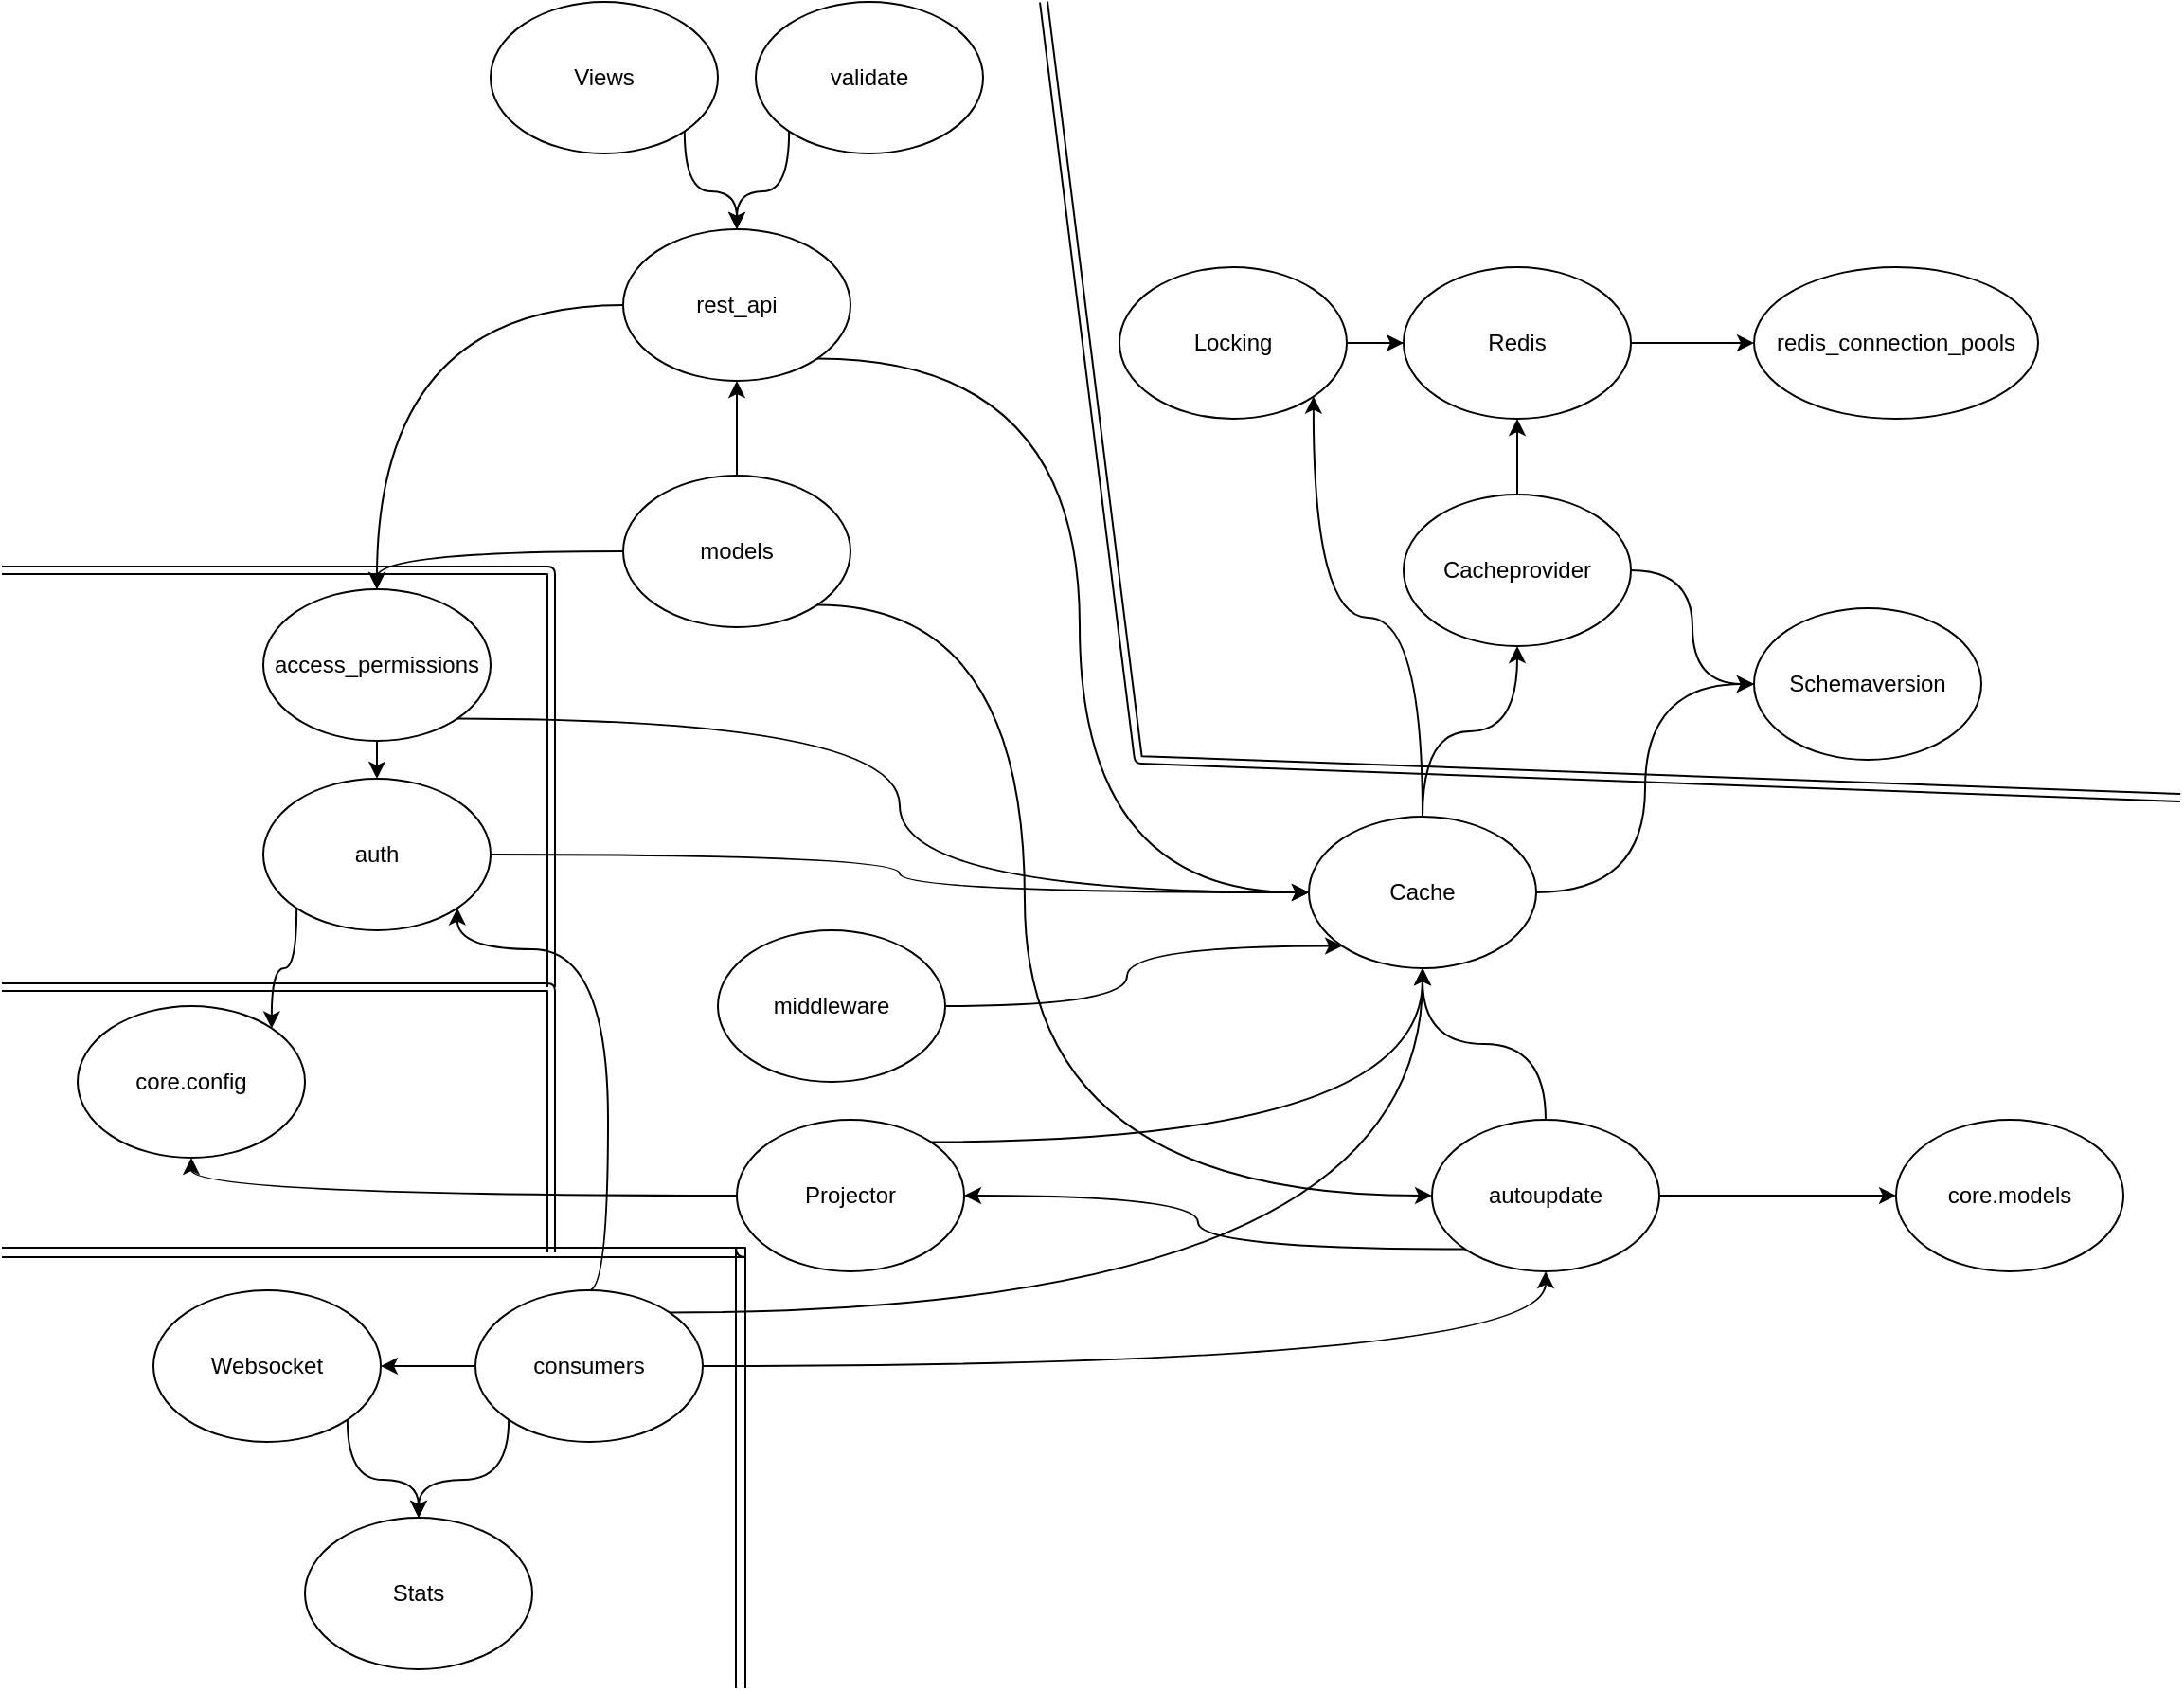 <mxfile version="12.4.8" type="device"><diagram id="5h3MtBH2EcfCtTTMgiLz" name="Page-1"><mxGraphModel dx="1418" dy="714" grid="1" gridSize="10" guides="1" tooltips="1" connect="1" arrows="1" fold="1" page="1" pageScale="1" pageWidth="1654" pageHeight="2336" math="0" shadow="0"><root><mxCell id="0"/><mxCell id="1" parent="0"/><mxCell id="l1k_bqfM35UZs5mu5JyR-20" style="edgeStyle=entityRelationEdgeStyle;rounded=0;orthogonalLoop=1;jettySize=auto;html=1;exitX=1;exitY=0.5;exitDx=0;exitDy=0;entryX=0;entryY=0.5;entryDx=0;entryDy=0;" parent="1" source="l1k_bqfM35UZs5mu5JyR-1" target="l1k_bqfM35UZs5mu5JyR-4" edge="1"><mxGeometry relative="1" as="geometry"/></mxCell><mxCell id="l1k_bqfM35UZs5mu5JyR-1" value="Locking" style="ellipse;whiteSpace=wrap;html=1;" parent="1" vertex="1"><mxGeometry x="670" y="210" width="120" height="80" as="geometry"/></mxCell><mxCell id="l1k_bqfM35UZs5mu5JyR-35" style="edgeStyle=orthogonalEdgeStyle;curved=1;rounded=0;orthogonalLoop=1;jettySize=auto;html=1;exitX=1;exitY=0.5;exitDx=0;exitDy=0;entryX=0;entryY=0.5;entryDx=0;entryDy=0;" parent="1" source="l1k_bqfM35UZs5mu5JyR-2" target="l1k_bqfM35UZs5mu5JyR-27" edge="1"><mxGeometry relative="1" as="geometry"><mxPoint x="940" y="490" as="sourcePoint"/></mxGeometry></mxCell><mxCell id="l1k_bqfM35UZs5mu5JyR-44" style="edgeStyle=orthogonalEdgeStyle;curved=1;rounded=0;orthogonalLoop=1;jettySize=auto;html=1;exitX=0.5;exitY=0;exitDx=0;exitDy=0;entryX=0.5;entryY=1;entryDx=0;entryDy=0;" parent="1" source="l1k_bqfM35UZs5mu5JyR-2" target="l1k_bqfM35UZs5mu5JyR-3" edge="1"><mxGeometry relative="1" as="geometry"><mxPoint x="880" y="450" as="sourcePoint"/></mxGeometry></mxCell><mxCell id="l1k_bqfM35UZs5mu5JyR-75" style="edgeStyle=orthogonalEdgeStyle;curved=1;rounded=0;orthogonalLoop=1;jettySize=auto;html=1;exitX=0.5;exitY=0;exitDx=0;exitDy=0;entryX=1;entryY=1;entryDx=0;entryDy=0;" parent="1" source="l1k_bqfM35UZs5mu5JyR-2" target="l1k_bqfM35UZs5mu5JyR-1" edge="1"><mxGeometry relative="1" as="geometry"><mxPoint x="838" y="462" as="sourcePoint"/></mxGeometry></mxCell><mxCell id="l1k_bqfM35UZs5mu5JyR-2" value="Cache" style="ellipse;whiteSpace=wrap;html=1;" parent="1" vertex="1"><mxGeometry x="770" y="500" width="120" height="80" as="geometry"/></mxCell><mxCell id="l1k_bqfM35UZs5mu5JyR-46" style="edgeStyle=orthogonalEdgeStyle;curved=1;rounded=0;orthogonalLoop=1;jettySize=auto;html=1;exitX=1;exitY=0.5;exitDx=0;exitDy=0;entryX=0;entryY=0.5;entryDx=0;entryDy=0;" parent="1" source="l1k_bqfM35UZs5mu5JyR-3" target="l1k_bqfM35UZs5mu5JyR-27" edge="1"><mxGeometry relative="1" as="geometry"/></mxCell><mxCell id="l1k_bqfM35UZs5mu5JyR-80" style="edgeStyle=orthogonalEdgeStyle;curved=1;rounded=0;orthogonalLoop=1;jettySize=auto;html=1;exitX=0.5;exitY=0;exitDx=0;exitDy=0;entryX=0.5;entryY=1;entryDx=0;entryDy=0;" parent="1" source="l1k_bqfM35UZs5mu5JyR-3" target="l1k_bqfM35UZs5mu5JyR-4" edge="1"><mxGeometry relative="1" as="geometry"/></mxCell><mxCell id="l1k_bqfM35UZs5mu5JyR-3" value="Cacheprovider" style="ellipse;whiteSpace=wrap;html=1;" parent="1" vertex="1"><mxGeometry x="820" y="330" width="120" height="80" as="geometry"/></mxCell><mxCell id="l1k_bqfM35UZs5mu5JyR-41" style="edgeStyle=orthogonalEdgeStyle;curved=1;rounded=0;orthogonalLoop=1;jettySize=auto;html=1;exitX=1;exitY=0.5;exitDx=0;exitDy=0;entryX=0;entryY=0.5;entryDx=0;entryDy=0;" parent="1" source="l1k_bqfM35UZs5mu5JyR-4" target="l1k_bqfM35UZs5mu5JyR-18" edge="1"><mxGeometry relative="1" as="geometry"/></mxCell><mxCell id="l1k_bqfM35UZs5mu5JyR-4" value="Redis" style="ellipse;whiteSpace=wrap;html=1;" parent="1" vertex="1"><mxGeometry x="820" y="210" width="120" height="80" as="geometry"/></mxCell><mxCell id="l1k_bqfM35UZs5mu5JyR-48" style="edgeStyle=orthogonalEdgeStyle;curved=1;rounded=0;orthogonalLoop=1;jettySize=auto;html=1;exitX=0.5;exitY=0;exitDx=0;exitDy=0;entryX=0.5;entryY=1;entryDx=0;entryDy=0;" parent="1" source="l1k_bqfM35UZs5mu5JyR-6" target="l1k_bqfM35UZs5mu5JyR-2" edge="1"><mxGeometry relative="1" as="geometry"/></mxCell><mxCell id="l1k_bqfM35UZs5mu5JyR-52" style="edgeStyle=orthogonalEdgeStyle;curved=1;rounded=0;orthogonalLoop=1;jettySize=auto;html=1;exitX=1;exitY=0.5;exitDx=0;exitDy=0;entryX=0;entryY=0.5;entryDx=0;entryDy=0;" parent="1" source="l1k_bqfM35UZs5mu5JyR-6" target="l1k_bqfM35UZs5mu5JyR-51" edge="1"><mxGeometry relative="1" as="geometry"/></mxCell><mxCell id="l1k_bqfM35UZs5mu5JyR-91" style="edgeStyle=orthogonalEdgeStyle;curved=1;rounded=0;orthogonalLoop=1;jettySize=auto;html=1;exitX=0;exitY=1;exitDx=0;exitDy=0;entryX=1;entryY=0.5;entryDx=0;entryDy=0;" parent="1" source="l1k_bqfM35UZs5mu5JyR-6" target="l1k_bqfM35UZs5mu5JyR-13" edge="1"><mxGeometry relative="1" as="geometry"/></mxCell><mxCell id="l1k_bqfM35UZs5mu5JyR-6" value="autoupdate" style="ellipse;whiteSpace=wrap;html=1;" parent="1" vertex="1"><mxGeometry x="835" y="660" width="120" height="80" as="geometry"/></mxCell><mxCell id="l1k_bqfM35UZs5mu5JyR-85" style="edgeStyle=orthogonalEdgeStyle;curved=1;rounded=0;orthogonalLoop=1;jettySize=auto;html=1;exitX=1;exitY=0.5;exitDx=0;exitDy=0;entryX=0;entryY=0.5;entryDx=0;entryDy=0;" parent="1" source="l1k_bqfM35UZs5mu5JyR-7" target="l1k_bqfM35UZs5mu5JyR-2" edge="1"><mxGeometry relative="1" as="geometry"/></mxCell><mxCell id="l1k_bqfM35UZs5mu5JyR-102" style="edgeStyle=orthogonalEdgeStyle;curved=1;rounded=0;orthogonalLoop=1;jettySize=auto;html=1;exitX=0;exitY=1;exitDx=0;exitDy=0;entryX=1;entryY=0;entryDx=0;entryDy=0;" parent="1" source="l1k_bqfM35UZs5mu5JyR-7" target="l1k_bqfM35UZs5mu5JyR-54" edge="1"><mxGeometry relative="1" as="geometry"/></mxCell><mxCell id="l1k_bqfM35UZs5mu5JyR-7" value="auth" style="ellipse;whiteSpace=wrap;html=1;" parent="1" vertex="1"><mxGeometry x="218" y="480" width="120" height="80" as="geometry"/></mxCell><mxCell id="l1k_bqfM35UZs5mu5JyR-98" style="edgeStyle=orthogonalEdgeStyle;curved=1;rounded=0;orthogonalLoop=1;jettySize=auto;html=1;exitX=0;exitY=1;exitDx=0;exitDy=0;entryX=0.5;entryY=0;entryDx=0;entryDy=0;" parent="1" source="l1k_bqfM35UZs5mu5JyR-8" target="l1k_bqfM35UZs5mu5JyR-16" edge="1"><mxGeometry relative="1" as="geometry"/></mxCell><mxCell id="l1k_bqfM35UZs5mu5JyR-8" value="validate" style="ellipse;whiteSpace=wrap;html=1;" parent="1" vertex="1"><mxGeometry x="478" y="70" width="120" height="80" as="geometry"/></mxCell><mxCell id="l1k_bqfM35UZs5mu5JyR-57" style="edgeStyle=orthogonalEdgeStyle;curved=1;rounded=0;orthogonalLoop=1;jettySize=auto;html=1;exitX=0;exitY=0.5;exitDx=0;exitDy=0;entryX=1;entryY=0.5;entryDx=0;entryDy=0;" parent="1" source="l1k_bqfM35UZs5mu5JyR-9" target="l1k_bqfM35UZs5mu5JyR-10" edge="1"><mxGeometry relative="1" as="geometry"/></mxCell><mxCell id="l1k_bqfM35UZs5mu5JyR-60" style="edgeStyle=orthogonalEdgeStyle;curved=1;rounded=0;orthogonalLoop=1;jettySize=auto;html=1;exitX=1;exitY=0.5;exitDx=0;exitDy=0;entryX=0.5;entryY=1;entryDx=0;entryDy=0;" parent="1" source="l1k_bqfM35UZs5mu5JyR-9" target="l1k_bqfM35UZs5mu5JyR-6" edge="1"><mxGeometry relative="1" as="geometry"/></mxCell><mxCell id="l1k_bqfM35UZs5mu5JyR-62" style="edgeStyle=orthogonalEdgeStyle;curved=1;rounded=0;orthogonalLoop=1;jettySize=auto;html=1;exitX=1;exitY=0;exitDx=0;exitDy=0;entryX=0.5;entryY=1;entryDx=0;entryDy=0;" parent="1" source="l1k_bqfM35UZs5mu5JyR-9" target="l1k_bqfM35UZs5mu5JyR-2" edge="1"><mxGeometry relative="1" as="geometry"/></mxCell><mxCell id="l1k_bqfM35UZs5mu5JyR-63" style="edgeStyle=orthogonalEdgeStyle;curved=1;rounded=0;orthogonalLoop=1;jettySize=auto;html=1;exitX=0;exitY=1;exitDx=0;exitDy=0;entryX=0.5;entryY=0;entryDx=0;entryDy=0;" parent="1" source="l1k_bqfM35UZs5mu5JyR-9" target="l1k_bqfM35UZs5mu5JyR-29" edge="1"><mxGeometry relative="1" as="geometry"/></mxCell><mxCell id="l1k_bqfM35UZs5mu5JyR-108" style="edgeStyle=orthogonalEdgeStyle;curved=1;rounded=0;orthogonalLoop=1;jettySize=auto;html=1;exitX=0.5;exitY=0;exitDx=0;exitDy=0;entryX=1;entryY=1;entryDx=0;entryDy=0;" parent="1" source="l1k_bqfM35UZs5mu5JyR-9" target="l1k_bqfM35UZs5mu5JyR-7" edge="1"><mxGeometry relative="1" as="geometry"><Array as="points"><mxPoint x="400" y="750"/><mxPoint x="400" y="570"/><mxPoint x="320" y="570"/></Array></mxGeometry></mxCell><mxCell id="l1k_bqfM35UZs5mu5JyR-9" value="consumers" style="ellipse;whiteSpace=wrap;html=1;" parent="1" vertex="1"><mxGeometry x="330" y="750" width="120" height="80" as="geometry"/></mxCell><mxCell id="l1k_bqfM35UZs5mu5JyR-64" style="edgeStyle=orthogonalEdgeStyle;curved=1;rounded=0;orthogonalLoop=1;jettySize=auto;html=1;exitX=1;exitY=1;exitDx=0;exitDy=0;entryX=0.5;entryY=0;entryDx=0;entryDy=0;" parent="1" source="l1k_bqfM35UZs5mu5JyR-10" target="l1k_bqfM35UZs5mu5JyR-29" edge="1"><mxGeometry relative="1" as="geometry"/></mxCell><mxCell id="l1k_bqfM35UZs5mu5JyR-10" value="Websocket" style="ellipse;whiteSpace=wrap;html=1;" parent="1" vertex="1"><mxGeometry x="160" y="750" width="120" height="80" as="geometry"/></mxCell><mxCell id="l1k_bqfM35UZs5mu5JyR-97" style="edgeStyle=orthogonalEdgeStyle;curved=1;rounded=0;orthogonalLoop=1;jettySize=auto;html=1;exitX=1;exitY=1;exitDx=0;exitDy=0;entryX=0.5;entryY=0;entryDx=0;entryDy=0;" parent="1" source="l1k_bqfM35UZs5mu5JyR-12" target="l1k_bqfM35UZs5mu5JyR-16" edge="1"><mxGeometry relative="1" as="geometry"/></mxCell><mxCell id="l1k_bqfM35UZs5mu5JyR-12" value="Views" style="ellipse;whiteSpace=wrap;html=1;" parent="1" vertex="1"><mxGeometry x="338" y="70" width="120" height="80" as="geometry"/></mxCell><mxCell id="l1k_bqfM35UZs5mu5JyR-67" style="edgeStyle=orthogonalEdgeStyle;curved=1;rounded=0;orthogonalLoop=1;jettySize=auto;html=1;exitX=1;exitY=0;exitDx=0;exitDy=0;entryX=0.5;entryY=1;entryDx=0;entryDy=0;" parent="1" source="l1k_bqfM35UZs5mu5JyR-13" target="l1k_bqfM35UZs5mu5JyR-2" edge="1"><mxGeometry relative="1" as="geometry"><mxPoint x="640" y="568" as="targetPoint"/></mxGeometry></mxCell><mxCell id="l1k_bqfM35UZs5mu5JyR-69" style="edgeStyle=orthogonalEdgeStyle;curved=1;rounded=0;orthogonalLoop=1;jettySize=auto;html=1;exitX=0;exitY=0.5;exitDx=0;exitDy=0;entryX=0.5;entryY=1;entryDx=0;entryDy=0;" parent="1" source="l1k_bqfM35UZs5mu5JyR-13" target="l1k_bqfM35UZs5mu5JyR-54" edge="1"><mxGeometry relative="1" as="geometry"/></mxCell><mxCell id="l1k_bqfM35UZs5mu5JyR-13" value="Projector" style="ellipse;whiteSpace=wrap;html=1;" parent="1" vertex="1"><mxGeometry x="468" y="660" width="120" height="80" as="geometry"/></mxCell><mxCell id="l1k_bqfM35UZs5mu5JyR-74" style="edgeStyle=orthogonalEdgeStyle;curved=1;rounded=0;orthogonalLoop=1;jettySize=auto;html=1;exitX=1;exitY=1;exitDx=0;exitDy=0;entryX=0;entryY=0.5;entryDx=0;entryDy=0;" parent="1" source="l1k_bqfM35UZs5mu5JyR-14" target="l1k_bqfM35UZs5mu5JyR-2" edge="1"><mxGeometry relative="1" as="geometry"/></mxCell><mxCell id="l1k_bqfM35UZs5mu5JyR-104" style="edgeStyle=orthogonalEdgeStyle;curved=1;rounded=0;orthogonalLoop=1;jettySize=auto;html=1;exitX=0.5;exitY=1;exitDx=0;exitDy=0;" parent="1" source="l1k_bqfM35UZs5mu5JyR-14" target="l1k_bqfM35UZs5mu5JyR-7" edge="1"><mxGeometry relative="1" as="geometry"/></mxCell><mxCell id="l1k_bqfM35UZs5mu5JyR-14" value="access_permissions" style="ellipse;whiteSpace=wrap;html=1;" parent="1" vertex="1"><mxGeometry x="218" y="380" width="120" height="80" as="geometry"/></mxCell><mxCell id="l1k_bqfM35UZs5mu5JyR-76" style="edgeStyle=orthogonalEdgeStyle;curved=1;rounded=0;orthogonalLoop=1;jettySize=auto;html=1;exitX=1;exitY=0.5;exitDx=0;exitDy=0;entryX=0;entryY=1;entryDx=0;entryDy=0;" parent="1" source="l1k_bqfM35UZs5mu5JyR-15" target="l1k_bqfM35UZs5mu5JyR-2" edge="1"><mxGeometry relative="1" as="geometry"><mxPoint x="640" y="568" as="targetPoint"/></mxGeometry></mxCell><mxCell id="l1k_bqfM35UZs5mu5JyR-15" value="middleware" style="ellipse;whiteSpace=wrap;html=1;" parent="1" vertex="1"><mxGeometry x="458" y="560" width="120" height="80" as="geometry"/></mxCell><mxCell id="l1k_bqfM35UZs5mu5JyR-88" style="edgeStyle=orthogonalEdgeStyle;curved=1;rounded=0;orthogonalLoop=1;jettySize=auto;html=1;exitX=1;exitY=1;exitDx=0;exitDy=0;entryX=0;entryY=0.5;entryDx=0;entryDy=0;" parent="1" source="l1k_bqfM35UZs5mu5JyR-16" target="l1k_bqfM35UZs5mu5JyR-2" edge="1"><mxGeometry relative="1" as="geometry"/></mxCell><mxCell id="l1k_bqfM35UZs5mu5JyR-106" style="edgeStyle=orthogonalEdgeStyle;curved=1;rounded=0;orthogonalLoop=1;jettySize=auto;html=1;exitX=0;exitY=0.5;exitDx=0;exitDy=0;entryX=0.5;entryY=0;entryDx=0;entryDy=0;" parent="1" source="l1k_bqfM35UZs5mu5JyR-16" target="l1k_bqfM35UZs5mu5JyR-14" edge="1"><mxGeometry relative="1" as="geometry"/></mxCell><mxCell id="l1k_bqfM35UZs5mu5JyR-16" value="rest_api" style="ellipse;whiteSpace=wrap;html=1;" parent="1" vertex="1"><mxGeometry x="408" y="190" width="120" height="80" as="geometry"/></mxCell><mxCell id="l1k_bqfM35UZs5mu5JyR-82" style="edgeStyle=orthogonalEdgeStyle;curved=1;rounded=0;orthogonalLoop=1;jettySize=auto;html=1;exitX=0.5;exitY=0;exitDx=0;exitDy=0;entryX=0.5;entryY=1;entryDx=0;entryDy=0;" parent="1" source="l1k_bqfM35UZs5mu5JyR-17" target="l1k_bqfM35UZs5mu5JyR-16" edge="1"><mxGeometry relative="1" as="geometry"/></mxCell><mxCell id="l1k_bqfM35UZs5mu5JyR-90" style="edgeStyle=orthogonalEdgeStyle;curved=1;rounded=0;orthogonalLoop=1;jettySize=auto;html=1;exitX=1;exitY=1;exitDx=0;exitDy=0;entryX=0;entryY=0.5;entryDx=0;entryDy=0;" parent="1" source="l1k_bqfM35UZs5mu5JyR-17" target="l1k_bqfM35UZs5mu5JyR-6" edge="1"><mxGeometry relative="1" as="geometry"><Array as="points"><mxPoint x="620" y="388"/><mxPoint x="620" y="700"/></Array></mxGeometry></mxCell><mxCell id="l1k_bqfM35UZs5mu5JyR-105" style="edgeStyle=orthogonalEdgeStyle;curved=1;rounded=0;orthogonalLoop=1;jettySize=auto;html=1;exitX=0;exitY=0.5;exitDx=0;exitDy=0;entryX=0.5;entryY=0;entryDx=0;entryDy=0;" parent="1" source="l1k_bqfM35UZs5mu5JyR-17" target="l1k_bqfM35UZs5mu5JyR-14" edge="1"><mxGeometry relative="1" as="geometry"/></mxCell><mxCell id="l1k_bqfM35UZs5mu5JyR-17" value="models" style="ellipse;whiteSpace=wrap;html=1;" parent="1" vertex="1"><mxGeometry x="408" y="320" width="120" height="80" as="geometry"/></mxCell><mxCell id="l1k_bqfM35UZs5mu5JyR-18" value="redis_connection_pools" style="ellipse;whiteSpace=wrap;html=1;" parent="1" vertex="1"><mxGeometry x="1005" y="210" width="150" height="80" as="geometry"/></mxCell><mxCell id="l1k_bqfM35UZs5mu5JyR-27" value="Schemaversion" style="ellipse;whiteSpace=wrap;html=1;" parent="1" vertex="1"><mxGeometry x="1005" y="390" width="120" height="80" as="geometry"/></mxCell><mxCell id="l1k_bqfM35UZs5mu5JyR-29" value="Stats" style="ellipse;whiteSpace=wrap;html=1;" parent="1" vertex="1"><mxGeometry x="240" y="870" width="120" height="80" as="geometry"/></mxCell><mxCell id="l1k_bqfM35UZs5mu5JyR-51" value="core.models" style="ellipse;whiteSpace=wrap;html=1;" parent="1" vertex="1"><mxGeometry x="1080" y="660" width="120" height="80" as="geometry"/></mxCell><mxCell id="l1k_bqfM35UZs5mu5JyR-54" value="core.config" style="ellipse;whiteSpace=wrap;html=1;" parent="1" vertex="1"><mxGeometry x="120" y="600" width="120" height="80" as="geometry"/></mxCell><mxCell id="l1k_bqfM35UZs5mu5JyR-99" value="" style="shape=link;html=1;width=-5;" parent="1" edge="1"><mxGeometry width="50" height="50" relative="1" as="geometry"><mxPoint x="470" y="960" as="sourcePoint"/><mxPoint x="80" y="730" as="targetPoint"/><Array as="points"><mxPoint x="470" y="730"/></Array></mxGeometry></mxCell><mxCell id="l1k_bqfM35UZs5mu5JyR-101" value="" style="shape=link;html=1;" parent="1" edge="1"><mxGeometry width="50" height="50" relative="1" as="geometry"><mxPoint x="1230" y="490" as="sourcePoint"/><mxPoint x="630" y="70" as="targetPoint"/><Array as="points"><mxPoint x="680" y="470"/></Array></mxGeometry></mxCell><mxCell id="l1k_bqfM35UZs5mu5JyR-103" value="" style="shape=link;html=1;" parent="1" edge="1"><mxGeometry width="50" height="50" relative="1" as="geometry"><mxPoint x="80" y="590" as="sourcePoint"/><mxPoint x="370" y="730" as="targetPoint"/><Array as="points"><mxPoint x="370" y="590"/></Array></mxGeometry></mxCell><mxCell id="l1k_bqfM35UZs5mu5JyR-107" value="" style="shape=link;html=1;" parent="1" edge="1"><mxGeometry width="50" height="50" relative="1" as="geometry"><mxPoint x="80" y="370" as="sourcePoint"/><mxPoint x="370" y="590" as="targetPoint"/><Array as="points"><mxPoint x="370" y="370"/></Array></mxGeometry></mxCell></root></mxGraphModel></diagram></mxfile>